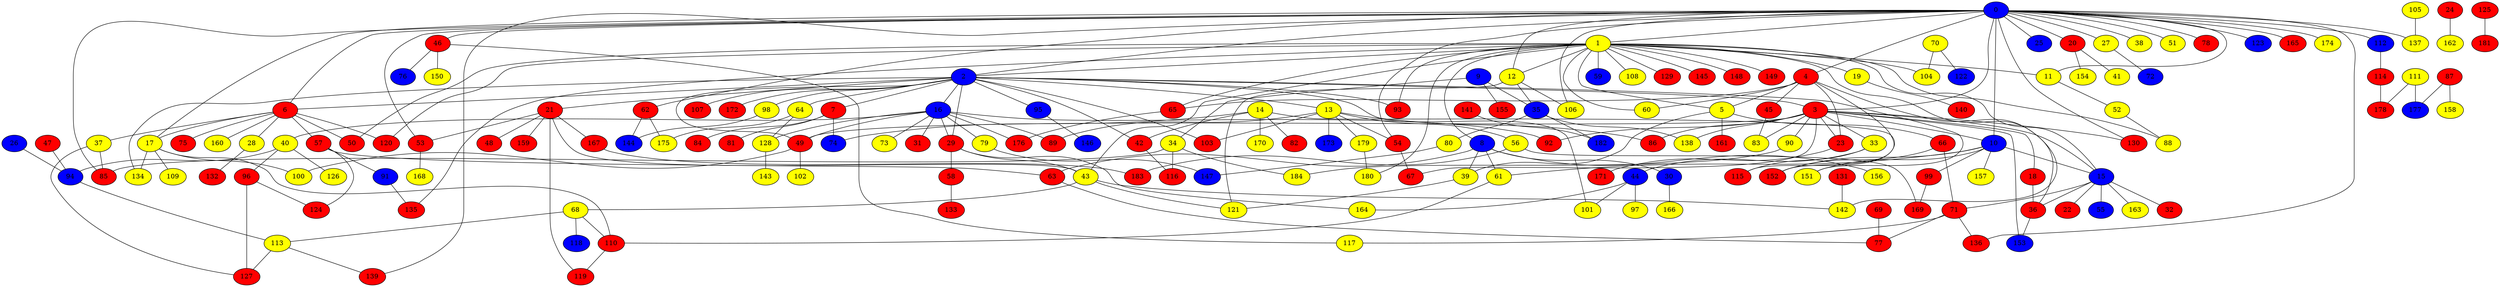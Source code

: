 graph {
0 [style = filled fillcolor = blue];
1 [style = filled fillcolor = yellow];
2 [style = filled fillcolor = blue];
3 [style = filled fillcolor = red];
4 [style = filled fillcolor = red];
5 [style = filled fillcolor = yellow];
6 [style = filled fillcolor = red];
7 [style = filled fillcolor = red];
8 [style = filled fillcolor = blue];
9 [style = filled fillcolor = blue];
10 [style = filled fillcolor = blue];
11 [style = filled fillcolor = yellow];
12 [style = filled fillcolor = yellow];
13 [style = filled fillcolor = yellow];
14 [style = filled fillcolor = yellow];
15 [style = filled fillcolor = blue];
16 [style = filled fillcolor = blue];
17 [style = filled fillcolor = yellow];
18 [style = filled fillcolor = red];
19 [style = filled fillcolor = yellow];
20 [style = filled fillcolor = red];
21 [style = filled fillcolor = red];
22 [style = filled fillcolor = red];
23 [style = filled fillcolor = red];
24 [style = filled fillcolor = red];
25 [style = filled fillcolor = blue];
26 [style = filled fillcolor = blue];
27 [style = filled fillcolor = yellow];
28 [style = filled fillcolor = yellow];
29 [style = filled fillcolor = red];
30 [style = filled fillcolor = blue];
31 [style = filled fillcolor = red];
32 [style = filled fillcolor = red];
33 [style = filled fillcolor = yellow];
34 [style = filled fillcolor = yellow];
35 [style = filled fillcolor = blue];
36 [style = filled fillcolor = red];
37 [style = filled fillcolor = yellow];
38 [style = filled fillcolor = yellow];
39 [style = filled fillcolor = yellow];
40 [style = filled fillcolor = yellow];
41 [style = filled fillcolor = yellow];
42 [style = filled fillcolor = red];
43 [style = filled fillcolor = yellow];
44 [style = filled fillcolor = blue];
45 [style = filled fillcolor = red];
46 [style = filled fillcolor = red];
47 [style = filled fillcolor = red];
48 [style = filled fillcolor = red];
49 [style = filled fillcolor = red];
50 [style = filled fillcolor = red];
51 [style = filled fillcolor = yellow];
52 [style = filled fillcolor = yellow];
53 [style = filled fillcolor = red];
54 [style = filled fillcolor = red];
55 [style = filled fillcolor = blue];
56 [style = filled fillcolor = yellow];
57 [style = filled fillcolor = red];
58 [style = filled fillcolor = red];
59 [style = filled fillcolor = blue];
60 [style = filled fillcolor = yellow];
61 [style = filled fillcolor = yellow];
62 [style = filled fillcolor = red];
63 [style = filled fillcolor = red];
64 [style = filled fillcolor = yellow];
65 [style = filled fillcolor = red];
66 [style = filled fillcolor = red];
67 [style = filled fillcolor = red];
68 [style = filled fillcolor = yellow];
69 [style = filled fillcolor = red];
70 [style = filled fillcolor = yellow];
71 [style = filled fillcolor = red];
72 [style = filled fillcolor = blue];
73 [style = filled fillcolor = yellow];
74 [style = filled fillcolor = blue];
75 [style = filled fillcolor = red];
76 [style = filled fillcolor = blue];
77 [style = filled fillcolor = red];
78 [style = filled fillcolor = red];
79 [style = filled fillcolor = yellow];
80 [style = filled fillcolor = yellow];
81 [style = filled fillcolor = red];
82 [style = filled fillcolor = red];
83 [style = filled fillcolor = yellow];
84 [style = filled fillcolor = red];
85 [style = filled fillcolor = red];
86 [style = filled fillcolor = red];
87 [style = filled fillcolor = red];
88 [style = filled fillcolor = yellow];
89 [style = filled fillcolor = red];
90 [style = filled fillcolor = yellow];
91 [style = filled fillcolor = blue];
92 [style = filled fillcolor = red];
93 [style = filled fillcolor = red];
94 [style = filled fillcolor = blue];
95 [style = filled fillcolor = blue];
96 [style = filled fillcolor = red];
97 [style = filled fillcolor = yellow];
98 [style = filled fillcolor = yellow];
99 [style = filled fillcolor = red];
100 [style = filled fillcolor = yellow];
101 [style = filled fillcolor = yellow];
102 [style = filled fillcolor = yellow];
103 [style = filled fillcolor = red];
104 [style = filled fillcolor = yellow];
105 [style = filled fillcolor = yellow];
106 [style = filled fillcolor = yellow];
107 [style = filled fillcolor = red];
108 [style = filled fillcolor = yellow];
109 [style = filled fillcolor = yellow];
110 [style = filled fillcolor = red];
111 [style = filled fillcolor = yellow];
112 [style = filled fillcolor = blue];
113 [style = filled fillcolor = yellow];
114 [style = filled fillcolor = red];
115 [style = filled fillcolor = red];
116 [style = filled fillcolor = red];
117 [style = filled fillcolor = yellow];
118 [style = filled fillcolor = blue];
119 [style = filled fillcolor = red];
120 [style = filled fillcolor = red];
121 [style = filled fillcolor = yellow];
122 [style = filled fillcolor = blue];
123 [style = filled fillcolor = blue];
124 [style = filled fillcolor = red];
125 [style = filled fillcolor = red];
126 [style = filled fillcolor = yellow];
127 [style = filled fillcolor = red];
128 [style = filled fillcolor = yellow];
129 [style = filled fillcolor = red];
130 [style = filled fillcolor = red];
131 [style = filled fillcolor = red];
132 [style = filled fillcolor = red];
133 [style = filled fillcolor = red];
134 [style = filled fillcolor = yellow];
135 [style = filled fillcolor = red];
136 [style = filled fillcolor = red];
137 [style = filled fillcolor = yellow];
138 [style = filled fillcolor = yellow];
139 [style = filled fillcolor = red];
140 [style = filled fillcolor = red];
141 [style = filled fillcolor = red];
142 [style = filled fillcolor = yellow];
143 [style = filled fillcolor = yellow];
144 [style = filled fillcolor = blue];
145 [style = filled fillcolor = red];
146 [style = filled fillcolor = blue];
147 [style = filled fillcolor = blue];
148 [style = filled fillcolor = red];
149 [style = filled fillcolor = red];
150 [style = filled fillcolor = yellow];
151 [style = filled fillcolor = yellow];
152 [style = filled fillcolor = red];
153 [style = filled fillcolor = blue];
154 [style = filled fillcolor = yellow];
155 [style = filled fillcolor = red];
156 [style = filled fillcolor = yellow];
157 [style = filled fillcolor = yellow];
158 [style = filled fillcolor = yellow];
159 [style = filled fillcolor = red];
160 [style = filled fillcolor = yellow];
161 [style = filled fillcolor = red];
162 [style = filled fillcolor = yellow];
163 [style = filled fillcolor = yellow];
164 [style = filled fillcolor = yellow];
165 [style = filled fillcolor = red];
166 [style = filled fillcolor = yellow];
167 [style = filled fillcolor = red];
168 [style = filled fillcolor = yellow];
169 [style = filled fillcolor = red];
170 [style = filled fillcolor = yellow];
171 [style = filled fillcolor = red];
172 [style = filled fillcolor = red];
173 [style = filled fillcolor = blue];
174 [style = filled fillcolor = yellow];
175 [style = filled fillcolor = yellow];
176 [style = filled fillcolor = red];
177 [style = filled fillcolor = blue];
178 [style = filled fillcolor = red];
179 [style = filled fillcolor = yellow];
180 [style = filled fillcolor = yellow];
181 [style = filled fillcolor = red];
182 [style = filled fillcolor = blue];
183 [style = filled fillcolor = red];
184 [style = filled fillcolor = yellow];
0 -- 130;
0 -- 6;
0 -- 4;
0 -- 3;
0 -- 2;
0 -- 1;
0 -- 10;
0 -- 11;
0 -- 12;
0 -- 17;
0 -- 20;
0 -- 25;
0 -- 27;
0 -- 38;
0 -- 46;
0 -- 51;
0 -- 53;
0 -- 54;
0 -- 62;
0 -- 78;
0 -- 85;
0 -- 106;
0 -- 112;
0 -- 123;
0 -- 136;
0 -- 137;
0 -- 139;
0 -- 165;
0 -- 174;
1 -- 2;
1 -- 5;
1 -- 8;
1 -- 11;
1 -- 12;
1 -- 15;
1 -- 19;
1 -- 43;
1 -- 50;
1 -- 59;
1 -- 60;
1 -- 65;
1 -- 88;
1 -- 93;
1 -- 104;
1 -- 108;
1 -- 120;
1 -- 129;
1 -- 135;
1 -- 142;
1 -- 145;
1 -- 148;
1 -- 149;
1 -- 180;
2 -- 3;
2 -- 6;
2 -- 7;
2 -- 13;
2 -- 16;
2 -- 21;
2 -- 29;
2 -- 42;
2 -- 49;
2 -- 64;
2 -- 93;
2 -- 95;
2 -- 98;
2 -- 101;
2 -- 103;
2 -- 107;
2 -- 134;
2 -- 151;
2 -- 172;
3 -- 10;
3 -- 15;
3 -- 18;
3 -- 23;
3 -- 33;
3 -- 49;
3 -- 67;
3 -- 83;
3 -- 86;
3 -- 90;
3 -- 92;
3 -- 130;
3 -- 138;
3 -- 153;
4 -- 5;
4 -- 23;
4 -- 36;
4 -- 45;
4 -- 60;
4 -- 65;
4 -- 115;
5 -- 39;
5 -- 66;
5 -- 161;
6 -- 17;
6 -- 28;
6 -- 37;
6 -- 50;
6 -- 57;
6 -- 75;
6 -- 120;
6 -- 160;
7 -- 74;
7 -- 81;
7 -- 84;
8 -- 30;
8 -- 39;
8 -- 61;
8 -- 63;
8 -- 156;
9 -- 34;
9 -- 35;
9 -- 155;
10 -- 15;
10 -- 61;
10 -- 99;
10 -- 151;
10 -- 152;
10 -- 157;
11 -- 52;
12 -- 35;
12 -- 106;
12 -- 121;
13 -- 54;
13 -- 56;
13 -- 86;
13 -- 89;
13 -- 103;
13 -- 173;
13 -- 179;
14 -- 42;
14 -- 74;
14 -- 82;
14 -- 152;
14 -- 170;
15 -- 22;
15 -- 32;
15 -- 36;
15 -- 55;
15 -- 71;
15 -- 163;
16 -- 29;
16 -- 31;
16 -- 40;
16 -- 49;
16 -- 73;
16 -- 79;
16 -- 89;
16 -- 92;
16 -- 128;
16 -- 176;
17 -- 100;
17 -- 109;
17 -- 110;
17 -- 134;
18 -- 36;
19 -- 140;
20 -- 41;
20 -- 154;
21 -- 43;
21 -- 48;
21 -- 53;
21 -- 119;
21 -- 159;
21 -- 167;
23 -- 171;
24 -- 162;
26 -- 94;
27 -- 72;
28 -- 132;
29 -- 43;
29 -- 58;
29 -- 164;
30 -- 166;
33 -- 44;
33 -- 115;
34 -- 85;
34 -- 116;
34 -- 184;
35 -- 80;
35 -- 138;
35 -- 182;
36 -- 153;
37 -- 85;
37 -- 127;
39 -- 121;
40 -- 94;
40 -- 96;
40 -- 126;
42 -- 116;
43 -- 68;
43 -- 121;
43 -- 142;
44 -- 97;
44 -- 101;
44 -- 164;
45 -- 83;
46 -- 76;
46 -- 117;
46 -- 150;
47 -- 94;
49 -- 100;
49 -- 102;
52 -- 88;
53 -- 168;
54 -- 67;
56 -- 169;
56 -- 183;
57 -- 63;
57 -- 91;
57 -- 124;
58 -- 133;
61 -- 110;
62 -- 144;
62 -- 175;
63 -- 77;
64 -- 128;
64 -- 175;
65 -- 176;
66 -- 71;
66 -- 152;
68 -- 110;
68 -- 113;
68 -- 118;
69 -- 77;
70 -- 104;
70 -- 122;
71 -- 77;
71 -- 117;
71 -- 136;
79 -- 147;
80 -- 147;
87 -- 158;
87 -- 177;
90 -- 184;
91 -- 135;
94 -- 113;
95 -- 146;
96 -- 124;
96 -- 127;
98 -- 144;
99 -- 169;
105 -- 137;
110 -- 119;
111 -- 177;
111 -- 178;
112 -- 114;
113 -- 127;
113 -- 139;
114 -- 178;
125 -- 181;
128 -- 143;
131 -- 142;
141 -- 182;
167 -- 183;
179 -- 180;
}
